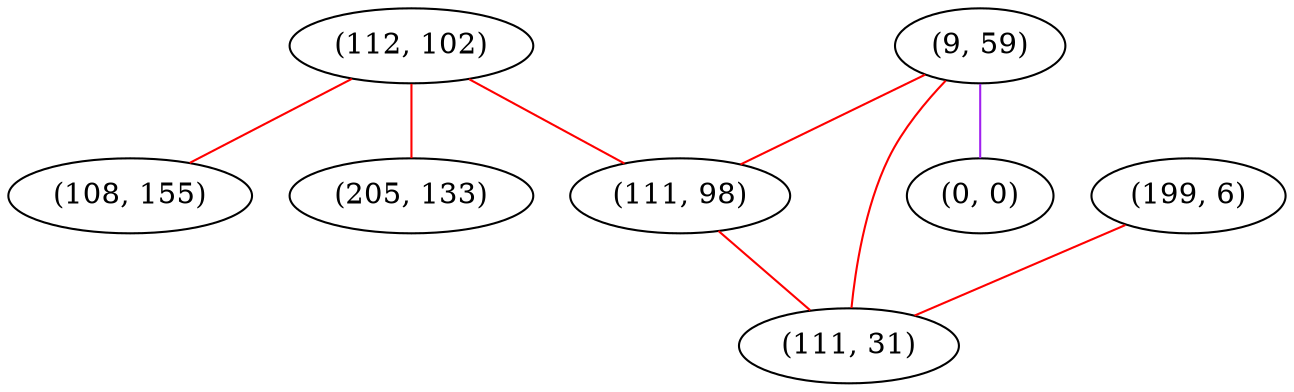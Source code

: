 graph "" {
"(112, 102)";
"(9, 59)";
"(108, 155)";
"(111, 98)";
"(199, 6)";
"(205, 133)";
"(111, 31)";
"(0, 0)";
"(112, 102)" -- "(111, 98)"  [color=red, key=0, weight=1];
"(112, 102)" -- "(205, 133)"  [color=red, key=0, weight=1];
"(112, 102)" -- "(108, 155)"  [color=red, key=0, weight=1];
"(9, 59)" -- "(0, 0)"  [color=purple, key=0, weight=4];
"(9, 59)" -- "(111, 31)"  [color=red, key=0, weight=1];
"(9, 59)" -- "(111, 98)"  [color=red, key=0, weight=1];
"(111, 98)" -- "(111, 31)"  [color=red, key=0, weight=1];
"(199, 6)" -- "(111, 31)"  [color=red, key=0, weight=1];
}
